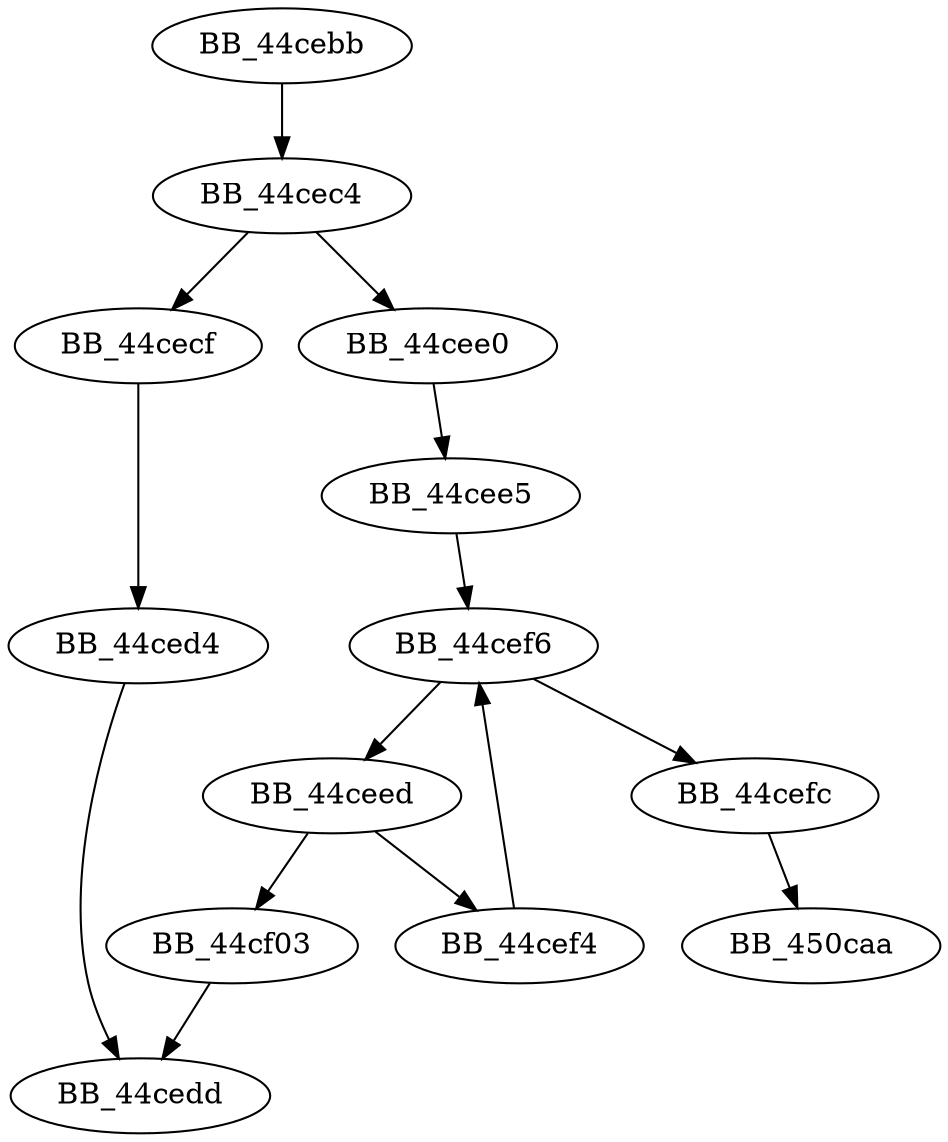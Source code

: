 DiGraph __FindAndUnlinkFrame{
BB_44cebb->BB_44cec4
BB_44cec4->BB_44cecf
BB_44cec4->BB_44cee0
BB_44cecf->BB_44ced4
BB_44ced4->BB_44cedd
BB_44cee0->BB_44cee5
BB_44cee5->BB_44cef6
BB_44ceed->BB_44cef4
BB_44ceed->BB_44cf03
BB_44cef4->BB_44cef6
BB_44cef6->BB_44ceed
BB_44cef6->BB_44cefc
BB_44cefc->BB_450caa
BB_44cf03->BB_44cedd
}
